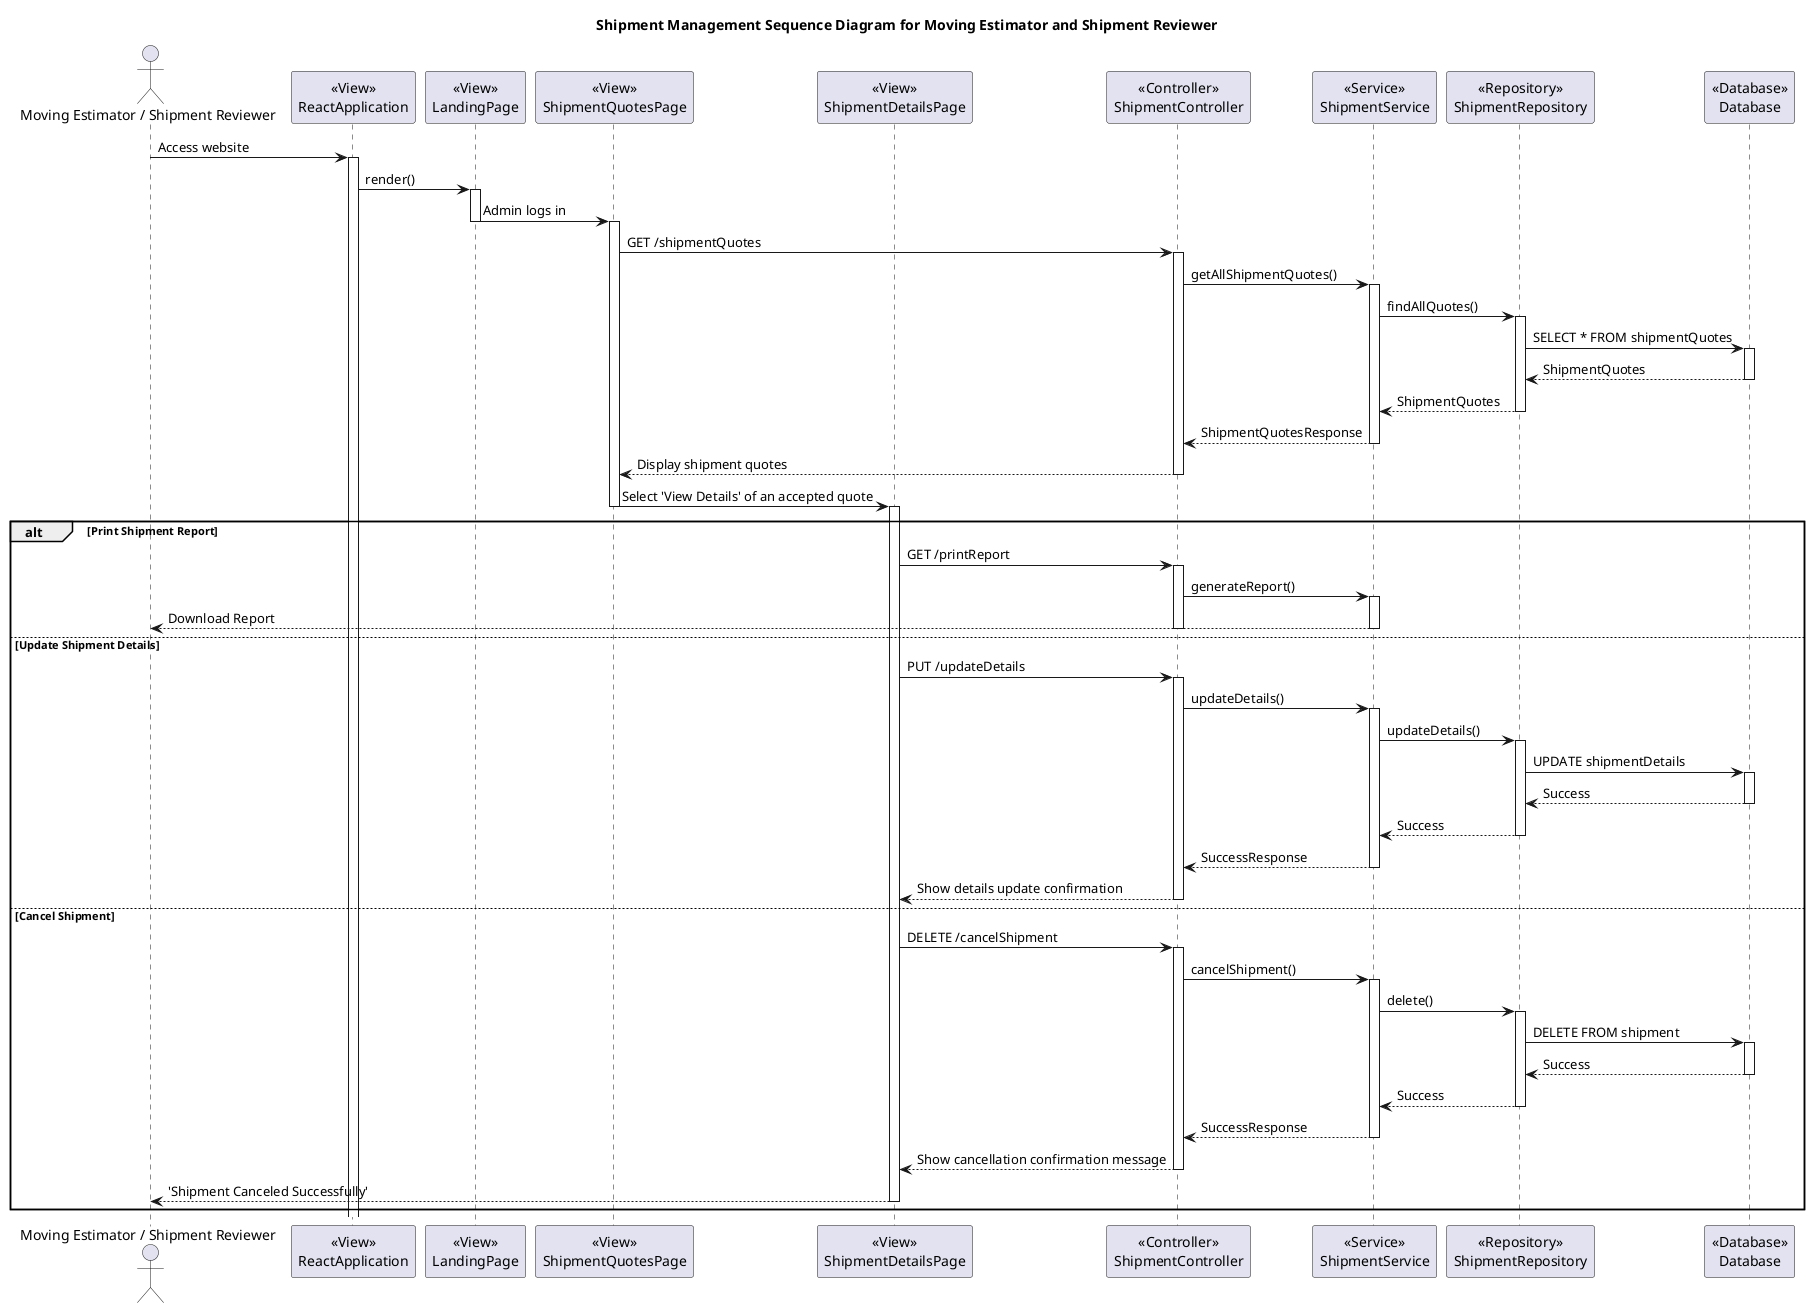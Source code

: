 @startuml
title Shipment Management Sequence Diagram for Moving Estimator and Shipment Reviewer

actor "Moving Estimator / Shipment Reviewer" as Admin

participant ReactApplication as "<<View>>\nReactApplication"
participant LandingPage as "<<View>>\nLandingPage"
participant ShipmentQuotesPage as "<<View>>\nShipmentQuotesPage"
participant ShipmentDetailsPage as "<<View>>\nShipmentDetailsPage"
participant ShipmentController as "<<Controller>>\nShipmentController"
participant ShipmentService as "<<Service>>\nShipmentService"
participant ShipmentRepository as "<<Repository>>\nShipmentRepository"
participant Database as "<<Database>>\nDatabase"

Admin -> ReactApplication : Access website
activate ReactApplication

ReactApplication -> LandingPage : render()
activate LandingPage

LandingPage -> ShipmentQuotesPage : Admin logs in
deactivate LandingPage
activate ShipmentQuotesPage

ShipmentQuotesPage -> ShipmentController : GET /shipmentQuotes
activate ShipmentController

ShipmentController -> ShipmentService : getAllShipmentQuotes()
activate ShipmentService

ShipmentService -> ShipmentRepository : findAllQuotes()
activate ShipmentRepository

ShipmentRepository -> Database : SELECT * FROM shipmentQuotes
activate Database
Database --> ShipmentRepository : ShipmentQuotes
deactivate Database

ShipmentRepository --> ShipmentService : ShipmentQuotes
deactivate ShipmentRepository

ShipmentService --> ShipmentController : ShipmentQuotesResponse
deactivate ShipmentService

ShipmentController --> ShipmentQuotesPage : Display shipment quotes
deactivate ShipmentController

ShipmentQuotesPage -> ShipmentDetailsPage : Select 'View Details' of an accepted quote
deactivate ShipmentQuotesPage
activate ShipmentDetailsPage

alt Print Shipment Report
    ShipmentDetailsPage -> ShipmentController : GET /printReport
    activate ShipmentController
    ShipmentController -> ShipmentService : generateReport()
    activate ShipmentService
    ShipmentService --> Admin : Download Report
    deactivate ShipmentService
    deactivate ShipmentController
else Update Shipment Details
    ShipmentDetailsPage -> ShipmentController : PUT /updateDetails
    activate ShipmentController
    ShipmentController -> ShipmentService : updateDetails()
    activate ShipmentService
    ShipmentService -> ShipmentRepository : updateDetails()
    activate ShipmentRepository
    ShipmentRepository -> Database : UPDATE shipmentDetails
    activate Database
    Database --> ShipmentRepository : Success
    deactivate Database
    ShipmentRepository --> ShipmentService : Success
    deactivate ShipmentRepository
    ShipmentService --> ShipmentController : SuccessResponse
    deactivate ShipmentService
    ShipmentController --> ShipmentDetailsPage : Show details update confirmation
    deactivate ShipmentController
else Cancel Shipment
    ShipmentDetailsPage -> ShipmentController : DELETE /cancelShipment
    activate ShipmentController
    ShipmentController -> ShipmentService : cancelShipment()
    activate ShipmentService
    ShipmentService -> ShipmentRepository : delete()
    activate ShipmentRepository
    ShipmentRepository -> Database : DELETE FROM shipment
    activate Database
    Database --> ShipmentRepository : Success
    deactivate Database
    ShipmentRepository --> ShipmentService : Success
    deactivate ShipmentRepository
    ShipmentService --> ShipmentController : SuccessResponse
    deactivate ShipmentService
    ShipmentController --> ShipmentDetailsPage : Show cancellation confirmation message
    deactivate ShipmentController
    ShipmentDetailsPage --> Admin : 'Shipment Canceled Successfully'
    deactivate ShipmentDetailsPage
end

@enduml
